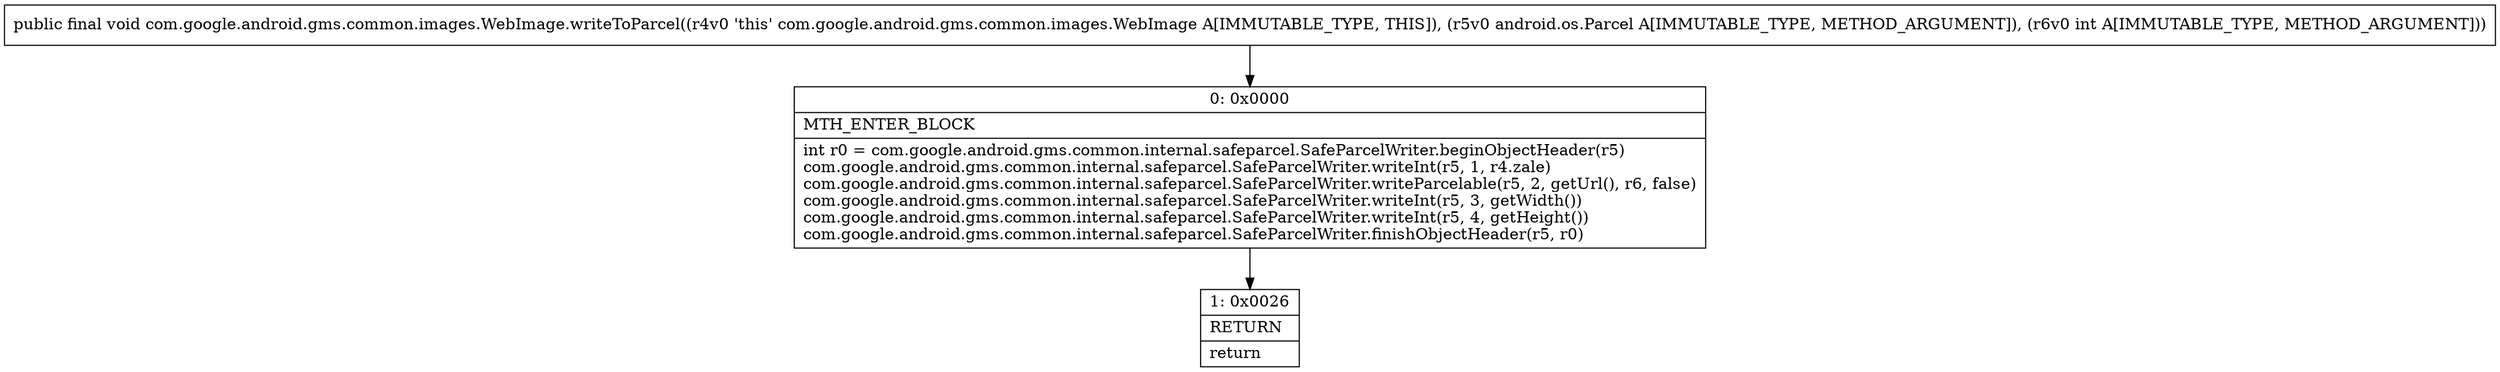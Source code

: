 digraph "CFG forcom.google.android.gms.common.images.WebImage.writeToParcel(Landroid\/os\/Parcel;I)V" {
Node_0 [shape=record,label="{0\:\ 0x0000|MTH_ENTER_BLOCK\l|int r0 = com.google.android.gms.common.internal.safeparcel.SafeParcelWriter.beginObjectHeader(r5)\lcom.google.android.gms.common.internal.safeparcel.SafeParcelWriter.writeInt(r5, 1, r4.zale)\lcom.google.android.gms.common.internal.safeparcel.SafeParcelWriter.writeParcelable(r5, 2, getUrl(), r6, false)\lcom.google.android.gms.common.internal.safeparcel.SafeParcelWriter.writeInt(r5, 3, getWidth())\lcom.google.android.gms.common.internal.safeparcel.SafeParcelWriter.writeInt(r5, 4, getHeight())\lcom.google.android.gms.common.internal.safeparcel.SafeParcelWriter.finishObjectHeader(r5, r0)\l}"];
Node_1 [shape=record,label="{1\:\ 0x0026|RETURN\l|return\l}"];
MethodNode[shape=record,label="{public final void com.google.android.gms.common.images.WebImage.writeToParcel((r4v0 'this' com.google.android.gms.common.images.WebImage A[IMMUTABLE_TYPE, THIS]), (r5v0 android.os.Parcel A[IMMUTABLE_TYPE, METHOD_ARGUMENT]), (r6v0 int A[IMMUTABLE_TYPE, METHOD_ARGUMENT])) }"];
MethodNode -> Node_0;
Node_0 -> Node_1;
}

